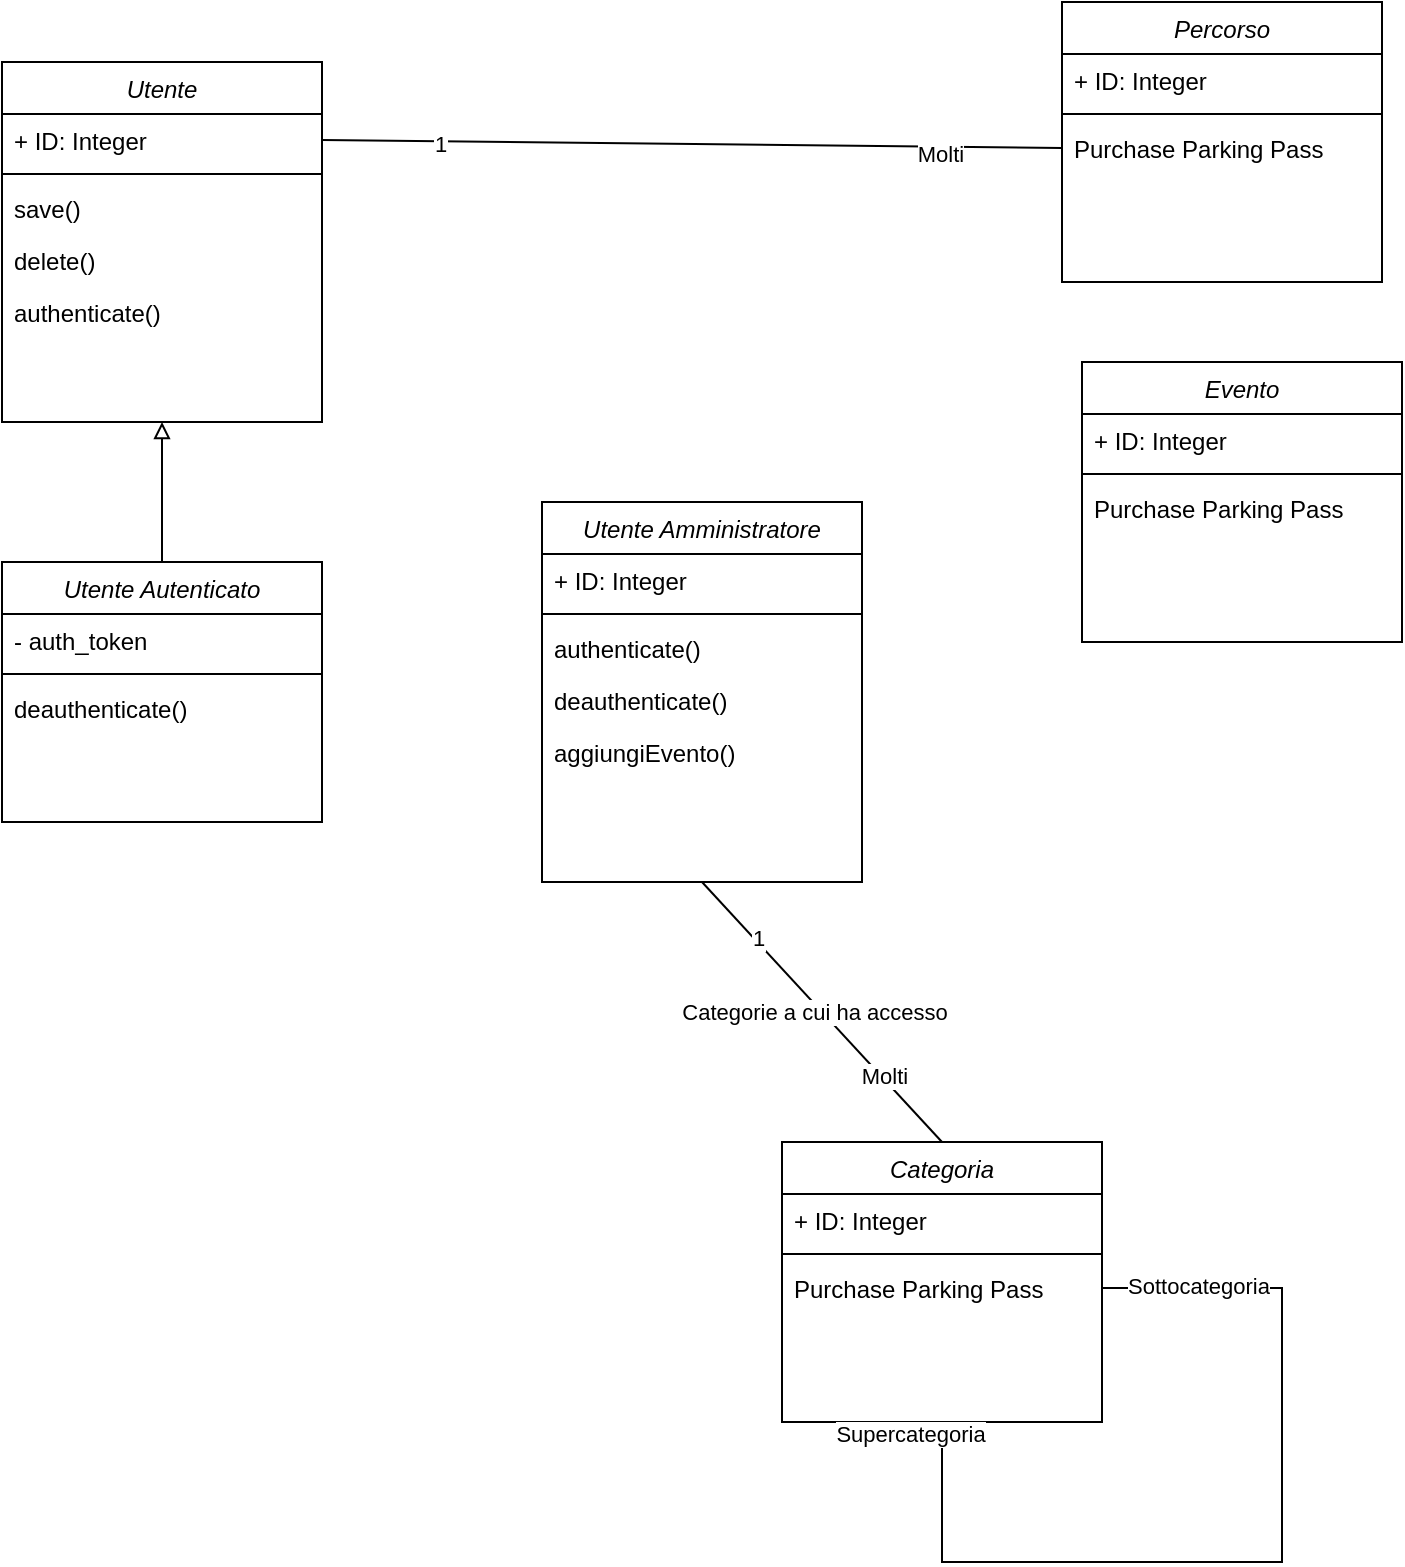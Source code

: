 <mxfile version="24.2.5" type="device">
  <diagram id="C5RBs43oDa-KdzZeNtuy" name="Page-1">
    <mxGraphModel dx="696" dy="443" grid="1" gridSize="10" guides="1" tooltips="1" connect="1" arrows="1" fold="1" page="1" pageScale="1" pageWidth="827" pageHeight="1169" math="0" shadow="0">
      <root>
        <mxCell id="WIyWlLk6GJQsqaUBKTNV-0" />
        <mxCell id="WIyWlLk6GJQsqaUBKTNV-1" parent="WIyWlLk6GJQsqaUBKTNV-0" />
        <mxCell id="zkfFHV4jXpPFQw0GAbJ--0" value="Utente" style="swimlane;fontStyle=2;align=center;verticalAlign=top;childLayout=stackLayout;horizontal=1;startSize=26;horizontalStack=0;resizeParent=1;resizeLast=0;collapsible=1;marginBottom=0;rounded=0;shadow=0;strokeWidth=1;" parent="WIyWlLk6GJQsqaUBKTNV-1" vertex="1">
          <mxGeometry x="60" y="60" width="160" height="180" as="geometry">
            <mxRectangle x="220" y="120" width="160" height="26" as="alternateBounds" />
          </mxGeometry>
        </mxCell>
        <mxCell id="zkfFHV4jXpPFQw0GAbJ--1" value="+ ID: Integer" style="text;align=left;verticalAlign=top;spacingLeft=4;spacingRight=4;overflow=hidden;rotatable=0;points=[[0,0.5],[1,0.5]];portConstraint=eastwest;" parent="zkfFHV4jXpPFQw0GAbJ--0" vertex="1">
          <mxGeometry y="26" width="160" height="26" as="geometry" />
        </mxCell>
        <mxCell id="zkfFHV4jXpPFQw0GAbJ--4" value="" style="line;html=1;strokeWidth=1;align=left;verticalAlign=middle;spacingTop=-1;spacingLeft=3;spacingRight=3;rotatable=0;labelPosition=right;points=[];portConstraint=eastwest;" parent="zkfFHV4jXpPFQw0GAbJ--0" vertex="1">
          <mxGeometry y="52" width="160" height="8" as="geometry" />
        </mxCell>
        <mxCell id="FFZJWs_gXwAfkZ4UWd3p-14" value="save()" style="text;align=left;verticalAlign=top;spacingLeft=4;spacingRight=4;overflow=hidden;rotatable=0;points=[[0,0.5],[1,0.5]];portConstraint=eastwest;" vertex="1" parent="zkfFHV4jXpPFQw0GAbJ--0">
          <mxGeometry y="60" width="160" height="26" as="geometry" />
        </mxCell>
        <mxCell id="FFZJWs_gXwAfkZ4UWd3p-15" value="delete()" style="text;align=left;verticalAlign=top;spacingLeft=4;spacingRight=4;overflow=hidden;rotatable=0;points=[[0,0.5],[1,0.5]];portConstraint=eastwest;" vertex="1" parent="zkfFHV4jXpPFQw0GAbJ--0">
          <mxGeometry y="86" width="160" height="26" as="geometry" />
        </mxCell>
        <mxCell id="FFZJWs_gXwAfkZ4UWd3p-16" value="authenticate()" style="text;align=left;verticalAlign=top;spacingLeft=4;spacingRight=4;overflow=hidden;rotatable=0;points=[[0,0.5],[1,0.5]];portConstraint=eastwest;" vertex="1" parent="zkfFHV4jXpPFQw0GAbJ--0">
          <mxGeometry y="112" width="160" height="26" as="geometry" />
        </mxCell>
        <mxCell id="FFZJWs_gXwAfkZ4UWd3p-1" value="Percorso" style="swimlane;fontStyle=2;align=center;verticalAlign=top;childLayout=stackLayout;horizontal=1;startSize=26;horizontalStack=0;resizeParent=1;resizeLast=0;collapsible=1;marginBottom=0;rounded=0;shadow=0;strokeWidth=1;" vertex="1" parent="WIyWlLk6GJQsqaUBKTNV-1">
          <mxGeometry x="590" y="30" width="160" height="140" as="geometry">
            <mxRectangle x="220" y="120" width="160" height="26" as="alternateBounds" />
          </mxGeometry>
        </mxCell>
        <mxCell id="FFZJWs_gXwAfkZ4UWd3p-2" value="+ ID: Integer" style="text;align=left;verticalAlign=top;spacingLeft=4;spacingRight=4;overflow=hidden;rotatable=0;points=[[0,0.5],[1,0.5]];portConstraint=eastwest;" vertex="1" parent="FFZJWs_gXwAfkZ4UWd3p-1">
          <mxGeometry y="26" width="160" height="26" as="geometry" />
        </mxCell>
        <mxCell id="FFZJWs_gXwAfkZ4UWd3p-3" value="" style="line;html=1;strokeWidth=1;align=left;verticalAlign=middle;spacingTop=-1;spacingLeft=3;spacingRight=3;rotatable=0;labelPosition=right;points=[];portConstraint=eastwest;" vertex="1" parent="FFZJWs_gXwAfkZ4UWd3p-1">
          <mxGeometry y="52" width="160" height="8" as="geometry" />
        </mxCell>
        <mxCell id="FFZJWs_gXwAfkZ4UWd3p-4" value="Purchase Parking Pass" style="text;align=left;verticalAlign=top;spacingLeft=4;spacingRight=4;overflow=hidden;rotatable=0;points=[[0,0.5],[1,0.5]];portConstraint=eastwest;" vertex="1" parent="FFZJWs_gXwAfkZ4UWd3p-1">
          <mxGeometry y="60" width="160" height="26" as="geometry" />
        </mxCell>
        <mxCell id="FFZJWs_gXwAfkZ4UWd3p-6" value="Utente Autenticato" style="swimlane;fontStyle=2;align=center;verticalAlign=top;childLayout=stackLayout;horizontal=1;startSize=26;horizontalStack=0;resizeParent=1;resizeLast=0;collapsible=1;marginBottom=0;rounded=0;shadow=0;strokeWidth=1;" vertex="1" parent="WIyWlLk6GJQsqaUBKTNV-1">
          <mxGeometry x="60" y="310" width="160" height="130" as="geometry">
            <mxRectangle x="60" y="310" width="160" height="26" as="alternateBounds" />
          </mxGeometry>
        </mxCell>
        <mxCell id="FFZJWs_gXwAfkZ4UWd3p-7" value="- auth_token" style="text;align=left;verticalAlign=top;spacingLeft=4;spacingRight=4;overflow=hidden;rotatable=0;points=[[0,0.5],[1,0.5]];portConstraint=eastwest;" vertex="1" parent="FFZJWs_gXwAfkZ4UWd3p-6">
          <mxGeometry y="26" width="160" height="26" as="geometry" />
        </mxCell>
        <mxCell id="FFZJWs_gXwAfkZ4UWd3p-8" value="" style="line;html=1;strokeWidth=1;align=left;verticalAlign=middle;spacingTop=-1;spacingLeft=3;spacingRight=3;rotatable=0;labelPosition=right;points=[];portConstraint=eastwest;" vertex="1" parent="FFZJWs_gXwAfkZ4UWd3p-6">
          <mxGeometry y="52" width="160" height="8" as="geometry" />
        </mxCell>
        <mxCell id="FFZJWs_gXwAfkZ4UWd3p-19" value="deauthenticate()" style="text;align=left;verticalAlign=top;spacingLeft=4;spacingRight=4;overflow=hidden;rotatable=0;points=[[0,0.5],[1,0.5]];portConstraint=eastwest;" vertex="1" parent="FFZJWs_gXwAfkZ4UWd3p-6">
          <mxGeometry y="60" width="160" height="26" as="geometry" />
        </mxCell>
        <mxCell id="FFZJWs_gXwAfkZ4UWd3p-9" value="" style="endArrow=block;html=1;rounded=0;exitX=0.5;exitY=0;exitDx=0;exitDy=0;entryX=0.5;entryY=1;entryDx=0;entryDy=0;endFill=0;strokeWidth=1;" edge="1" parent="WIyWlLk6GJQsqaUBKTNV-1" source="FFZJWs_gXwAfkZ4UWd3p-6" target="zkfFHV4jXpPFQw0GAbJ--0">
          <mxGeometry width="50" height="50" relative="1" as="geometry">
            <mxPoint x="240" y="260" as="sourcePoint" />
            <mxPoint x="290" y="210" as="targetPoint" />
          </mxGeometry>
        </mxCell>
        <mxCell id="FFZJWs_gXwAfkZ4UWd3p-39" style="rounded=0;orthogonalLoop=1;jettySize=auto;html=1;exitX=0.5;exitY=1;exitDx=0;exitDy=0;entryX=0.5;entryY=0;entryDx=0;entryDy=0;endArrow=none;endFill=0;" edge="1" parent="WIyWlLk6GJQsqaUBKTNV-1" source="FFZJWs_gXwAfkZ4UWd3p-11" target="FFZJWs_gXwAfkZ4UWd3p-27">
          <mxGeometry relative="1" as="geometry">
            <mxPoint x="510" y="570" as="targetPoint" />
          </mxGeometry>
        </mxCell>
        <mxCell id="FFZJWs_gXwAfkZ4UWd3p-40" value="1" style="edgeLabel;html=1;align=center;verticalAlign=middle;resizable=0;points=[];" vertex="1" connectable="0" parent="FFZJWs_gXwAfkZ4UWd3p-39">
          <mxGeometry x="-0.54" y="1" relative="1" as="geometry">
            <mxPoint y="-1" as="offset" />
          </mxGeometry>
        </mxCell>
        <mxCell id="FFZJWs_gXwAfkZ4UWd3p-43" value="Molti" style="edgeLabel;html=1;align=center;verticalAlign=middle;resizable=0;points=[];" vertex="1" connectable="0" parent="FFZJWs_gXwAfkZ4UWd3p-39">
          <mxGeometry x="0.5" y="1" relative="1" as="geometry">
            <mxPoint as="offset" />
          </mxGeometry>
        </mxCell>
        <mxCell id="FFZJWs_gXwAfkZ4UWd3p-44" value="Categorie a cui ha accesso" style="edgeLabel;html=1;align=center;verticalAlign=middle;resizable=0;points=[];" vertex="1" connectable="0" parent="FFZJWs_gXwAfkZ4UWd3p-39">
          <mxGeometry x="-0.03" y="-4" relative="1" as="geometry">
            <mxPoint y="-1" as="offset" />
          </mxGeometry>
        </mxCell>
        <mxCell id="FFZJWs_gXwAfkZ4UWd3p-11" value="Utente Amministratore" style="swimlane;fontStyle=2;align=center;verticalAlign=top;childLayout=stackLayout;horizontal=1;startSize=26;horizontalStack=0;resizeParent=1;resizeLast=0;collapsible=1;marginBottom=0;rounded=0;shadow=0;strokeWidth=1;" vertex="1" parent="WIyWlLk6GJQsqaUBKTNV-1">
          <mxGeometry x="330" y="280" width="160" height="190" as="geometry">
            <mxRectangle x="220" y="120" width="160" height="26" as="alternateBounds" />
          </mxGeometry>
        </mxCell>
        <mxCell id="FFZJWs_gXwAfkZ4UWd3p-12" value="+ ID: Integer" style="text;align=left;verticalAlign=top;spacingLeft=4;spacingRight=4;overflow=hidden;rotatable=0;points=[[0,0.5],[1,0.5]];portConstraint=eastwest;" vertex="1" parent="FFZJWs_gXwAfkZ4UWd3p-11">
          <mxGeometry y="26" width="160" height="26" as="geometry" />
        </mxCell>
        <mxCell id="FFZJWs_gXwAfkZ4UWd3p-13" value="" style="line;html=1;strokeWidth=1;align=left;verticalAlign=middle;spacingTop=-1;spacingLeft=3;spacingRight=3;rotatable=0;labelPosition=right;points=[];portConstraint=eastwest;" vertex="1" parent="FFZJWs_gXwAfkZ4UWd3p-11">
          <mxGeometry y="52" width="160" height="8" as="geometry" />
        </mxCell>
        <mxCell id="FFZJWs_gXwAfkZ4UWd3p-20" value="authenticate()" style="text;align=left;verticalAlign=top;spacingLeft=4;spacingRight=4;overflow=hidden;rotatable=0;points=[[0,0.5],[1,0.5]];portConstraint=eastwest;" vertex="1" parent="FFZJWs_gXwAfkZ4UWd3p-11">
          <mxGeometry y="60" width="160" height="26" as="geometry" />
        </mxCell>
        <mxCell id="FFZJWs_gXwAfkZ4UWd3p-21" value="deauthenticate()" style="text;align=left;verticalAlign=top;spacingLeft=4;spacingRight=4;overflow=hidden;rotatable=0;points=[[0,0.5],[1,0.5]];portConstraint=eastwest;" vertex="1" parent="FFZJWs_gXwAfkZ4UWd3p-11">
          <mxGeometry y="86" width="160" height="26" as="geometry" />
        </mxCell>
        <mxCell id="FFZJWs_gXwAfkZ4UWd3p-22" value="aggiungiEvento()" style="text;align=left;verticalAlign=top;spacingLeft=4;spacingRight=4;overflow=hidden;rotatable=0;points=[[0,0.5],[1,0.5]];portConstraint=eastwest;" vertex="1" parent="FFZJWs_gXwAfkZ4UWd3p-11">
          <mxGeometry y="112" width="160" height="26" as="geometry" />
        </mxCell>
        <mxCell id="FFZJWs_gXwAfkZ4UWd3p-17" value="" style="rounded=0;orthogonalLoop=1;jettySize=auto;html=1;exitX=1;exitY=0.5;exitDx=0;exitDy=0;entryX=0;entryY=0.5;entryDx=0;entryDy=0;endArrow=none;endFill=0;" edge="1" parent="WIyWlLk6GJQsqaUBKTNV-1" source="zkfFHV4jXpPFQw0GAbJ--1" target="FFZJWs_gXwAfkZ4UWd3p-4">
          <mxGeometry relative="1" as="geometry" />
        </mxCell>
        <mxCell id="FFZJWs_gXwAfkZ4UWd3p-41" value="1" style="edgeLabel;html=1;align=center;verticalAlign=middle;resizable=0;points=[];" vertex="1" connectable="0" parent="FFZJWs_gXwAfkZ4UWd3p-17">
          <mxGeometry x="-0.681" y="-1" relative="1" as="geometry">
            <mxPoint as="offset" />
          </mxGeometry>
        </mxCell>
        <mxCell id="FFZJWs_gXwAfkZ4UWd3p-42" value="Molti" style="edgeLabel;html=1;align=center;verticalAlign=middle;resizable=0;points=[];" vertex="1" connectable="0" parent="FFZJWs_gXwAfkZ4UWd3p-17">
          <mxGeometry x="0.67" y="-3" relative="1" as="geometry">
            <mxPoint as="offset" />
          </mxGeometry>
        </mxCell>
        <mxCell id="FFZJWs_gXwAfkZ4UWd3p-23" value="Evento" style="swimlane;fontStyle=2;align=center;verticalAlign=top;childLayout=stackLayout;horizontal=1;startSize=26;horizontalStack=0;resizeParent=1;resizeLast=0;collapsible=1;marginBottom=0;rounded=0;shadow=0;strokeWidth=1;" vertex="1" parent="WIyWlLk6GJQsqaUBKTNV-1">
          <mxGeometry x="600" y="210" width="160" height="140" as="geometry">
            <mxRectangle x="220" y="120" width="160" height="26" as="alternateBounds" />
          </mxGeometry>
        </mxCell>
        <mxCell id="FFZJWs_gXwAfkZ4UWd3p-24" value="+ ID: Integer" style="text;align=left;verticalAlign=top;spacingLeft=4;spacingRight=4;overflow=hidden;rotatable=0;points=[[0,0.5],[1,0.5]];portConstraint=eastwest;" vertex="1" parent="FFZJWs_gXwAfkZ4UWd3p-23">
          <mxGeometry y="26" width="160" height="26" as="geometry" />
        </mxCell>
        <mxCell id="FFZJWs_gXwAfkZ4UWd3p-25" value="" style="line;html=1;strokeWidth=1;align=left;verticalAlign=middle;spacingTop=-1;spacingLeft=3;spacingRight=3;rotatable=0;labelPosition=right;points=[];portConstraint=eastwest;" vertex="1" parent="FFZJWs_gXwAfkZ4UWd3p-23">
          <mxGeometry y="52" width="160" height="8" as="geometry" />
        </mxCell>
        <mxCell id="FFZJWs_gXwAfkZ4UWd3p-26" value="Purchase Parking Pass" style="text;align=left;verticalAlign=top;spacingLeft=4;spacingRight=4;overflow=hidden;rotatable=0;points=[[0,0.5],[1,0.5]];portConstraint=eastwest;" vertex="1" parent="FFZJWs_gXwAfkZ4UWd3p-23">
          <mxGeometry y="60" width="160" height="26" as="geometry" />
        </mxCell>
        <mxCell id="FFZJWs_gXwAfkZ4UWd3p-27" value="Categoria" style="swimlane;fontStyle=2;align=center;verticalAlign=top;childLayout=stackLayout;horizontal=1;startSize=26;horizontalStack=0;resizeParent=1;resizeLast=0;collapsible=1;marginBottom=0;rounded=0;shadow=0;strokeWidth=1;" vertex="1" parent="WIyWlLk6GJQsqaUBKTNV-1">
          <mxGeometry x="450" y="600" width="160" height="140" as="geometry">
            <mxRectangle x="220" y="120" width="160" height="26" as="alternateBounds" />
          </mxGeometry>
        </mxCell>
        <mxCell id="FFZJWs_gXwAfkZ4UWd3p-28" value="+ ID: Integer" style="text;align=left;verticalAlign=top;spacingLeft=4;spacingRight=4;overflow=hidden;rotatable=0;points=[[0,0.5],[1,0.5]];portConstraint=eastwest;" vertex="1" parent="FFZJWs_gXwAfkZ4UWd3p-27">
          <mxGeometry y="26" width="160" height="26" as="geometry" />
        </mxCell>
        <mxCell id="FFZJWs_gXwAfkZ4UWd3p-29" value="" style="line;html=1;strokeWidth=1;align=left;verticalAlign=middle;spacingTop=-1;spacingLeft=3;spacingRight=3;rotatable=0;labelPosition=right;points=[];portConstraint=eastwest;" vertex="1" parent="FFZJWs_gXwAfkZ4UWd3p-27">
          <mxGeometry y="52" width="160" height="8" as="geometry" />
        </mxCell>
        <mxCell id="FFZJWs_gXwAfkZ4UWd3p-31" style="edgeStyle=orthogonalEdgeStyle;rounded=0;orthogonalLoop=1;jettySize=auto;html=1;exitX=1;exitY=0.5;exitDx=0;exitDy=0;entryX=0.5;entryY=1;entryDx=0;entryDy=0;endArrow=none;endFill=0;" edge="1" parent="FFZJWs_gXwAfkZ4UWd3p-27" source="FFZJWs_gXwAfkZ4UWd3p-30" target="FFZJWs_gXwAfkZ4UWd3p-27">
          <mxGeometry relative="1" as="geometry">
            <Array as="points">
              <mxPoint x="250" y="73" />
              <mxPoint x="250" y="210" />
              <mxPoint x="80" y="210" />
            </Array>
          </mxGeometry>
        </mxCell>
        <mxCell id="FFZJWs_gXwAfkZ4UWd3p-32" value="Sottocategoria" style="edgeLabel;html=1;align=center;verticalAlign=middle;resizable=0;points=[];" vertex="1" connectable="0" parent="FFZJWs_gXwAfkZ4UWd3p-31">
          <mxGeometry x="-0.794" y="1" relative="1" as="geometry">
            <mxPoint as="offset" />
          </mxGeometry>
        </mxCell>
        <mxCell id="FFZJWs_gXwAfkZ4UWd3p-33" value="&lt;div&gt;Supercategoria&lt;/div&gt;" style="edgeLabel;html=1;align=center;verticalAlign=middle;resizable=0;points=[];" vertex="1" connectable="0" parent="FFZJWs_gXwAfkZ4UWd3p-31">
          <mxGeometry x="0.846" y="-4" relative="1" as="geometry">
            <mxPoint x="-20" y="-30" as="offset" />
          </mxGeometry>
        </mxCell>
        <mxCell id="FFZJWs_gXwAfkZ4UWd3p-30" value="Purchase Parking Pass" style="text;align=left;verticalAlign=top;spacingLeft=4;spacingRight=4;overflow=hidden;rotatable=0;points=[[0,0.5],[1,0.5]];portConstraint=eastwest;" vertex="1" parent="FFZJWs_gXwAfkZ4UWd3p-27">
          <mxGeometry y="60" width="160" height="26" as="geometry" />
        </mxCell>
      </root>
    </mxGraphModel>
  </diagram>
</mxfile>
